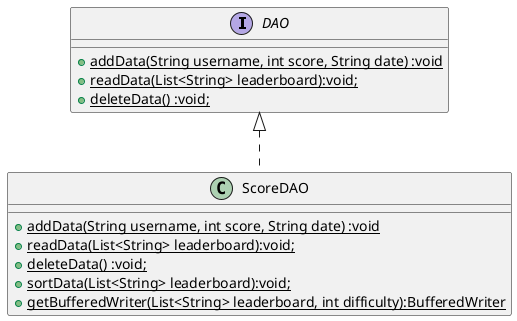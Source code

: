 @startuml
'https://plantuml.com/sequence-diagram

interface DAO {
    + {static} addData(String username, int score, String date) :void
    + {static} readData(List<String> leaderboard):void;
    + {static} deleteData() :void;
}

class ScoreDAO {
    + {static} addData(String username, int score, String date) :void
    + {static} readData(List<String> leaderboard):void;
    + {static} deleteData() :void;
    + {static} sortData(List<String> leaderboard):void;
    + {static} getBufferedWriter(List<String> leaderboard, int difficulty):BufferedWriter
}
DAO <|.. ScoreDAO
@enduml